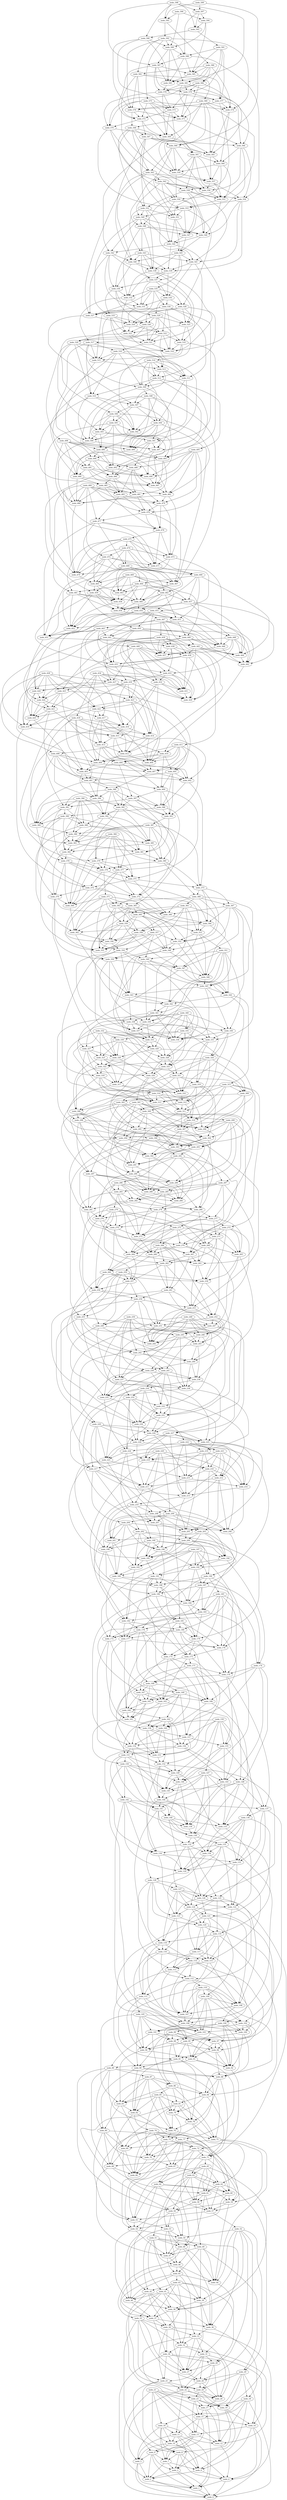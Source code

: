 digraph X {
nodo_1 -> nodo_0;
nodo_2 -> nodo_1;
nodo_2 -> nodo_0;
nodo_3 -> nodo_0;
nodo_3 -> nodo_1;
nodo_3 -> nodo_2;
nodo_4 -> nodo_0;
nodo_4 -> nodo_1;
nodo_5 -> nodo_2;
nodo_5 -> nodo_0;
nodo_5 -> nodo_1;
nodo_6 -> nodo_2;
nodo_6 -> nodo_4;
nodo_7 -> nodo_2;
nodo_7 -> nodo_3;
nodo_7 -> nodo_6;
nodo_8 -> nodo_3;
nodo_8 -> nodo_4;
nodo_8 -> nodo_6;
nodo_8 -> nodo_7;
nodo_9 -> nodo_7;
nodo_9 -> nodo_3;
nodo_9 -> nodo_5;
nodo_9 -> nodo_1;
nodo_9 -> nodo_2;
nodo_10 -> nodo_9;
nodo_10 -> nodo_4;
nodo_10 -> nodo_6;
nodo_10 -> nodo_5;
nodo_11 -> nodo_3;
nodo_11 -> nodo_10;
nodo_11 -> nodo_6;
nodo_11 -> nodo_5;
nodo_11 -> nodo_1;
nodo_12 -> nodo_4;
nodo_13 -> nodo_9;
nodo_13 -> nodo_10;
nodo_13 -> nodo_7;
nodo_13 -> nodo_12;
nodo_14 -> nodo_6;
nodo_14 -> nodo_4;
nodo_14 -> nodo_0;
nodo_14 -> nodo_13;
nodo_15 -> nodo_7;
nodo_15 -> nodo_11;
nodo_15 -> nodo_13;
nodo_15 -> nodo_14;
nodo_16 -> nodo_11;
nodo_16 -> nodo_7;
nodo_16 -> nodo_10;
nodo_16 -> nodo_8;
nodo_16 -> nodo_5;
nodo_16 -> nodo_12;
nodo_17 -> nodo_1;
nodo_17 -> nodo_15;
nodo_17 -> nodo_12;
nodo_18 -> nodo_17;
nodo_18 -> nodo_12;
nodo_18 -> nodo_16;
nodo_18 -> nodo_0;
nodo_18 -> nodo_15;
nodo_18 -> nodo_6;
nodo_19 -> nodo_8;
nodo_19 -> nodo_3;
nodo_19 -> nodo_14;
nodo_20 -> nodo_17;
nodo_21 -> nodo_20;
nodo_21 -> nodo_15;
nodo_21 -> nodo_10;
nodo_21 -> nodo_17;
nodo_21 -> nodo_13;
nodo_21 -> nodo_16;
nodo_21 -> nodo_0;
nodo_21 -> nodo_12;
nodo_22 -> nodo_5;
nodo_22 -> nodo_11;
nodo_22 -> nodo_20;
nodo_22 -> nodo_19;
nodo_23 -> nodo_17;
nodo_23 -> nodo_15;
nodo_23 -> nodo_12;
nodo_23 -> nodo_19;
nodo_23 -> nodo_13;
nodo_24 -> nodo_20;
nodo_24 -> nodo_23;
nodo_24 -> nodo_19;
nodo_25 -> nodo_8;
nodo_25 -> nodo_24;
nodo_25 -> nodo_9;
nodo_25 -> nodo_22;
nodo_26 -> nodo_24;
nodo_26 -> nodo_22;
nodo_26 -> nodo_20;
nodo_27 -> nodo_26;
nodo_28 -> nodo_27;
nodo_28 -> nodo_22;
nodo_28 -> nodo_24;
nodo_28 -> nodo_20;
nodo_29 -> nodo_14;
nodo_29 -> nodo_17;
nodo_29 -> nodo_24;
nodo_29 -> nodo_18;
nodo_29 -> nodo_26;
nodo_29 -> nodo_19;
nodo_30 -> nodo_2;
nodo_30 -> nodo_27;
nodo_30 -> nodo_28;
nodo_30 -> nodo_20;
nodo_30 -> nodo_25;
nodo_31 -> nodo_25;
nodo_31 -> nodo_26;
nodo_31 -> nodo_27;
nodo_31 -> nodo_28;
nodo_31 -> nodo_14;
nodo_32 -> nodo_22;
nodo_32 -> nodo_31;
nodo_32 -> nodo_30;
nodo_32 -> nodo_12;
nodo_33 -> nodo_31;
nodo_33 -> nodo_27;
nodo_33 -> nodo_32;
nodo_33 -> nodo_23;
nodo_33 -> nodo_20;
nodo_34 -> nodo_30;
nodo_34 -> nodo_25;
nodo_34 -> nodo_4;
nodo_34 -> nodo_33;
nodo_35 -> nodo_8;
nodo_35 -> nodo_27;
nodo_35 -> nodo_26;
nodo_35 -> nodo_34;
nodo_35 -> nodo_32;
nodo_35 -> nodo_25;
nodo_36 -> nodo_33;
nodo_36 -> nodo_18;
nodo_37 -> nodo_34;
nodo_37 -> nodo_30;
nodo_37 -> nodo_36;
nodo_38 -> nodo_27;
nodo_38 -> nodo_37;
nodo_39 -> nodo_27;
nodo_39 -> nodo_38;
nodo_39 -> nodo_36;
nodo_40 -> nodo_37;
nodo_40 -> nodo_38;
nodo_41 -> nodo_40;
nodo_41 -> nodo_36;
nodo_41 -> nodo_35;
nodo_41 -> nodo_24;
nodo_41 -> nodo_39;
nodo_41 -> nodo_38;
nodo_42 -> nodo_32;
nodo_42 -> nodo_34;
nodo_42 -> nodo_23;
nodo_42 -> nodo_38;
nodo_42 -> nodo_40;
nodo_43 -> nodo_42;
nodo_43 -> nodo_37;
nodo_43 -> nodo_41;
nodo_43 -> nodo_39;
nodo_43 -> nodo_28;
nodo_43 -> nodo_36;
nodo_43 -> nodo_34;
nodo_44 -> nodo_31;
nodo_45 -> nodo_43;
nodo_45 -> nodo_44;
nodo_45 -> nodo_40;
nodo_45 -> nodo_37;
nodo_45 -> nodo_33;
nodo_46 -> nodo_45;
nodo_46 -> nodo_44;
nodo_46 -> nodo_37;
nodo_46 -> nodo_39;
nodo_47 -> nodo_45;
nodo_47 -> nodo_46;
nodo_48 -> nodo_35;
nodo_48 -> nodo_47;
nodo_48 -> nodo_44;
nodo_48 -> nodo_36;
nodo_49 -> nodo_39;
nodo_49 -> nodo_47;
nodo_49 -> nodo_45;
nodo_49 -> nodo_29;
nodo_49 -> nodo_44;
nodo_50 -> nodo_49;
nodo_50 -> nodo_47;
nodo_50 -> nodo_46;
nodo_51 -> nodo_32;
nodo_51 -> nodo_41;
nodo_51 -> nodo_46;
nodo_51 -> nodo_48;
nodo_51 -> nodo_49;
nodo_51 -> nodo_36;
nodo_51 -> nodo_42;
nodo_52 -> nodo_29;
nodo_52 -> nodo_38;
nodo_52 -> nodo_26;
nodo_52 -> nodo_28;
nodo_52 -> nodo_44;
nodo_52 -> nodo_39;
nodo_52 -> nodo_50;
nodo_53 -> nodo_40;
nodo_53 -> nodo_47;
nodo_53 -> nodo_50;
nodo_53 -> nodo_46;
nodo_53 -> nodo_48;
nodo_54 -> nodo_47;
nodo_54 -> nodo_50;
nodo_54 -> nodo_40;
nodo_55 -> nodo_53;
nodo_55 -> nodo_54;
nodo_56 -> nodo_40;
nodo_56 -> nodo_50;
nodo_56 -> nodo_53;
nodo_57 -> nodo_52;
nodo_57 -> nodo_55;
nodo_58 -> nodo_49;
nodo_58 -> nodo_56;
nodo_58 -> nodo_57;
nodo_59 -> nodo_57;
nodo_59 -> nodo_44;
nodo_59 -> nodo_56;
nodo_60 -> nodo_58;
nodo_60 -> nodo_59;
nodo_60 -> nodo_54;
nodo_61 -> nodo_54;
nodo_61 -> nodo_57;
nodo_61 -> nodo_58;
nodo_61 -> nodo_48;
nodo_62 -> nodo_60;
nodo_62 -> nodo_19;
nodo_62 -> nodo_61;
nodo_62 -> nodo_57;
nodo_63 -> nodo_53;
nodo_63 -> nodo_58;
nodo_63 -> nodo_51;
nodo_63 -> nodo_60;
nodo_63 -> nodo_62;
nodo_63 -> nodo_56;
nodo_64 -> nodo_42;
nodo_64 -> nodo_55;
nodo_64 -> nodo_60;
nodo_64 -> nodo_59;
nodo_64 -> nodo_50;
nodo_65 -> nodo_63;
nodo_65 -> nodo_55;
nodo_65 -> nodo_62;
nodo_65 -> nodo_38;
nodo_65 -> nodo_61;
nodo_65 -> nodo_64;
nodo_65 -> nodo_58;
nodo_67 -> nodo_55;
nodo_67 -> nodo_66;
nodo_67 -> nodo_64;
nodo_67 -> nodo_62;
nodo_68 -> nodo_61;
nodo_68 -> nodo_66;
nodo_68 -> nodo_47;
nodo_69 -> nodo_66;
nodo_69 -> nodo_68;
nodo_69 -> nodo_57;
nodo_70 -> nodo_67;
nodo_70 -> nodo_66;
nodo_71 -> nodo_65;
nodo_71 -> nodo_63;
nodo_71 -> nodo_68;
nodo_71 -> nodo_59;
nodo_72 -> nodo_57;
nodo_72 -> nodo_70;
nodo_72 -> nodo_67;
nodo_72 -> nodo_71;
nodo_72 -> nodo_58;
nodo_73 -> nodo_54;
nodo_73 -> nodo_66;
nodo_73 -> nodo_59;
nodo_73 -> nodo_70;
nodo_73 -> nodo_72;
nodo_74 -> nodo_69;
nodo_74 -> nodo_66;
nodo_74 -> nodo_67;
nodo_74 -> nodo_73;
nodo_74 -> nodo_48;
nodo_74 -> nodo_60;
nodo_74 -> nodo_55;
nodo_75 -> nodo_44;
nodo_75 -> nodo_69;
nodo_75 -> nodo_59;
nodo_76 -> nodo_75;
nodo_76 -> nodo_73;
nodo_76 -> nodo_69;
nodo_77 -> nodo_54;
nodo_77 -> nodo_60;
nodo_77 -> nodo_72;
nodo_77 -> nodo_67;
nodo_77 -> nodo_64;
nodo_77 -> nodo_70;
nodo_78 -> nodo_76;
nodo_78 -> nodo_75;
nodo_78 -> nodo_62;
nodo_79 -> nodo_66;
nodo_79 -> nodo_76;
nodo_79 -> nodo_78;
nodo_80 -> nodo_70;
nodo_80 -> nodo_77;
nodo_80 -> nodo_68;
nodo_80 -> nodo_69;
nodo_80 -> nodo_55;
nodo_81 -> nodo_56;
nodo_81 -> nodo_68;
nodo_81 -> nodo_79;
nodo_81 -> nodo_78;
nodo_81 -> nodo_75;
nodo_82 -> nodo_66;
nodo_82 -> nodo_74;
nodo_82 -> nodo_61;
nodo_83 -> nodo_80;
nodo_83 -> nodo_70;
nodo_83 -> nodo_82;
nodo_84 -> nodo_81;
nodo_84 -> nodo_71;
nodo_84 -> nodo_79;
nodo_85 -> nodo_81;
nodo_85 -> nodo_83;
nodo_85 -> nodo_78;
nodo_85 -> nodo_70;
nodo_85 -> nodo_79;
nodo_85 -> nodo_76;
nodo_85 -> nodo_82;
nodo_86 -> nodo_83;
nodo_86 -> nodo_84;
nodo_86 -> nodo_85;
nodo_86 -> nodo_75;
nodo_86 -> nodo_81;
nodo_87 -> nodo_83;
nodo_87 -> nodo_79;
nodo_87 -> nodo_84;
nodo_87 -> nodo_82;
nodo_87 -> nodo_86;
nodo_87 -> nodo_76;
nodo_87 -> nodo_69;
nodo_88 -> nodo_71;
nodo_88 -> nodo_84;
nodo_88 -> nodo_78;
nodo_89 -> nodo_80;
nodo_89 -> nodo_56;
nodo_89 -> nodo_88;
nodo_89 -> nodo_76;
nodo_89 -> nodo_87;
nodo_89 -> nodo_68;
nodo_90 -> nodo_80;
nodo_90 -> nodo_88;
nodo_90 -> nodo_75;
nodo_90 -> nodo_82;
nodo_91 -> nodo_73;
nodo_91 -> nodo_90;
nodo_91 -> nodo_78;
nodo_91 -> nodo_82;
nodo_92 -> nodo_72;
nodo_93 -> nodo_89;
nodo_93 -> nodo_92;
nodo_93 -> nodo_77;
nodo_94 -> nodo_83;
nodo_94 -> nodo_93;
nodo_95 -> nodo_91;
nodo_95 -> nodo_93;
nodo_95 -> nodo_94;
nodo_95 -> nodo_92;
nodo_96 -> nodo_92;
nodo_96 -> nodo_91;
nodo_96 -> nodo_88;
nodo_97 -> nodo_92;
nodo_97 -> nodo_96;
nodo_97 -> nodo_93;
nodo_98 -> nodo_94;
nodo_98 -> nodo_96;
nodo_98 -> nodo_91;
nodo_98 -> nodo_79;
nodo_99 -> nodo_86;
nodo_99 -> nodo_90;
nodo_99 -> nodo_97;
nodo_99 -> nodo_98;
nodo_99 -> nodo_96;
nodo_99 -> nodo_95;
nodo_99 -> nodo_94;
nodo_100 -> nodo_95;
nodo_100 -> nodo_88;
nodo_100 -> nodo_92;
nodo_101 -> nodo_89;
nodo_101 -> nodo_86;
nodo_101 -> nodo_98;
nodo_101 -> nodo_97;
nodo_102 -> nodo_100;
nodo_102 -> nodo_101;
nodo_102 -> nodo_93;
nodo_102 -> nodo_96;
nodo_103 -> nodo_98;
nodo_103 -> nodo_92;
nodo_104 -> nodo_101;
nodo_104 -> nodo_92;
nodo_104 -> nodo_100;
nodo_104 -> nodo_99;
nodo_104 -> nodo_84;
nodo_104 -> nodo_96;
nodo_105 -> nodo_90;
nodo_105 -> nodo_102;
nodo_105 -> nodo_97;
nodo_105 -> nodo_103;
nodo_105 -> nodo_101;
nodo_105 -> nodo_94;
nodo_105 -> nodo_83;
nodo_106 -> nodo_101;
nodo_106 -> nodo_103;
nodo_106 -> nodo_100;
nodo_107 -> nodo_106;
nodo_108 -> nodo_104;
nodo_108 -> nodo_107;
nodo_109 -> nodo_103;
nodo_109 -> nodo_108;
nodo_109 -> nodo_102;
nodo_109 -> nodo_107;
nodo_109 -> nodo_98;
nodo_109 -> nodo_93;
nodo_110 -> nodo_108;
nodo_110 -> nodo_103;
nodo_110 -> nodo_102;
nodo_110 -> nodo_94;
nodo_110 -> nodo_109;
nodo_110 -> nodo_107;
nodo_110 -> nodo_88;
nodo_111 -> nodo_91;
nodo_111 -> nodo_95;
nodo_111 -> nodo_94;
nodo_111 -> nodo_100;
nodo_112 -> nodo_108;
nodo_112 -> nodo_107;
nodo_112 -> nodo_111;
nodo_112 -> nodo_110;
nodo_113 -> nodo_112;
nodo_113 -> nodo_107;
nodo_113 -> nodo_90;
nodo_114 -> nodo_97;
nodo_114 -> nodo_107;
nodo_114 -> nodo_100;
nodo_114 -> nodo_113;
nodo_114 -> nodo_112;
nodo_115 -> nodo_107;
nodo_115 -> nodo_108;
nodo_115 -> nodo_113;
nodo_116 -> nodo_115;
nodo_116 -> nodo_112;
nodo_116 -> nodo_105;
nodo_116 -> nodo_111;
nodo_116 -> nodo_114;
nodo_117 -> nodo_111;
nodo_117 -> nodo_115;
nodo_117 -> nodo_113;
nodo_117 -> nodo_104;
nodo_118 -> nodo_116;
nodo_118 -> nodo_106;
nodo_118 -> nodo_114;
nodo_118 -> nodo_111;
nodo_119 -> nodo_118;
nodo_119 -> nodo_114;
nodo_119 -> nodo_84;
nodo_119 -> nodo_117;
nodo_119 -> nodo_106;
nodo_120 -> nodo_117;
nodo_120 -> nodo_97;
nodo_120 -> nodo_115;
nodo_120 -> nodo_119;
nodo_121 -> nodo_108;
nodo_121 -> nodo_109;
nodo_121 -> nodo_95;
nodo_121 -> nodo_120;
nodo_121 -> nodo_117;
nodo_122 -> nodo_116;
nodo_122 -> nodo_115;
nodo_122 -> nodo_112;
nodo_123 -> nodo_113;
nodo_123 -> nodo_118;
nodo_123 -> nodo_120;
nodo_124 -> nodo_123;
nodo_124 -> nodo_121;
nodo_124 -> nodo_103;
nodo_124 -> nodo_120;
nodo_125 -> nodo_108;
nodo_125 -> nodo_124;
nodo_125 -> nodo_119;
nodo_125 -> nodo_122;
nodo_125 -> nodo_117;
nodo_126 -> nodo_71;
nodo_126 -> nodo_121;
nodo_126 -> nodo_123;
nodo_127 -> nodo_123;
nodo_127 -> nodo_125;
nodo_127 -> nodo_118;
nodo_127 -> nodo_124;
nodo_127 -> nodo_126;
nodo_127 -> nodo_122;
nodo_128 -> nodo_118;
nodo_128 -> nodo_126;
nodo_128 -> nodo_123;
nodo_128 -> nodo_127;
nodo_128 -> nodo_113;
nodo_128 -> nodo_120;
nodo_129 -> nodo_128;
nodo_130 -> nodo_123;
nodo_130 -> nodo_115;
nodo_130 -> nodo_129;
nodo_131 -> nodo_129;
nodo_131 -> nodo_122;
nodo_131 -> nodo_126;
nodo_132 -> nodo_128;
nodo_132 -> nodo_126;
nodo_132 -> nodo_127;
nodo_132 -> nodo_125;
nodo_132 -> nodo_130;
nodo_133 -> nodo_130;
nodo_133 -> nodo_122;
nodo_134 -> nodo_129;
nodo_134 -> nodo_124;
nodo_134 -> nodo_131;
nodo_135 -> nodo_124;
nodo_135 -> nodo_106;
nodo_135 -> nodo_130;
nodo_135 -> nodo_129;
nodo_135 -> nodo_122;
nodo_135 -> nodo_134;
nodo_136 -> nodo_131;
nodo_136 -> nodo_133;
nodo_136 -> nodo_121;
nodo_136 -> nodo_135;
nodo_136 -> nodo_130;
nodo_136 -> nodo_129;
nodo_137 -> nodo_125;
nodo_137 -> nodo_131;
nodo_137 -> nodo_102;
nodo_137 -> nodo_136;
nodo_138 -> nodo_132;
nodo_138 -> nodo_135;
nodo_138 -> nodo_130;
nodo_139 -> nodo_138;
nodo_140 -> nodo_133;
nodo_140 -> nodo_138;
nodo_140 -> nodo_129;
nodo_140 -> nodo_119;
nodo_140 -> nodo_139;
nodo_141 -> nodo_138;
nodo_141 -> nodo_140;
nodo_141 -> nodo_132;
nodo_141 -> nodo_116;
nodo_142 -> nodo_129;
nodo_142 -> nodo_141;
nodo_142 -> nodo_103;
nodo_142 -> nodo_134;
nodo_142 -> nodo_137;
nodo_142 -> nodo_139;
nodo_143 -> nodo_141;
nodo_143 -> nodo_139;
nodo_143 -> nodo_133;
nodo_144 -> nodo_139;
nodo_144 -> nodo_133;
nodo_144 -> nodo_141;
nodo_144 -> nodo_134;
nodo_145 -> nodo_144;
nodo_146 -> nodo_139;
nodo_146 -> nodo_145;
nodo_146 -> nodo_140;
nodo_147 -> nodo_144;
nodo_147 -> nodo_138;
nodo_147 -> nodo_146;
nodo_147 -> nodo_143;
nodo_147 -> nodo_145;
nodo_147 -> nodo_132;
nodo_147 -> nodo_131;
nodo_148 -> nodo_145;
nodo_148 -> nodo_137;
nodo_148 -> nodo_133;
nodo_148 -> nodo_139;
nodo_148 -> nodo_138;
nodo_149 -> nodo_145;
nodo_149 -> nodo_131;
nodo_149 -> nodo_146;
nodo_150 -> nodo_149;
nodo_150 -> nodo_140;
nodo_150 -> nodo_142;
nodo_150 -> nodo_106;
nodo_150 -> nodo_146;
nodo_150 -> nodo_145;
nodo_151 -> nodo_142;
nodo_151 -> nodo_141;
nodo_151 -> nodo_150;
nodo_151 -> nodo_145;
nodo_151 -> nodo_149;
nodo_152 -> nodo_134;
nodo_152 -> nodo_126;
nodo_152 -> nodo_149;
nodo_152 -> nodo_144;
nodo_153 -> nodo_152;
nodo_154 -> nodo_139;
nodo_154 -> nodo_153;
nodo_154 -> nodo_151;
nodo_155 -> nodo_145;
nodo_155 -> nodo_137;
nodo_155 -> nodo_143;
nodo_155 -> nodo_146;
nodo_156 -> nodo_148;
nodo_156 -> nodo_143;
nodo_156 -> nodo_151;
nodo_156 -> nodo_134;
nodo_157 -> nodo_153;
nodo_157 -> nodo_154;
nodo_157 -> nodo_155;
nodo_157 -> nodo_156;
nodo_158 -> nodo_153;
nodo_158 -> nodo_144;
nodo_158 -> nodo_157;
nodo_158 -> nodo_156;
nodo_159 -> nodo_136;
nodo_159 -> nodo_147;
nodo_159 -> nodo_157;
nodo_159 -> nodo_155;
nodo_159 -> nodo_143;
nodo_159 -> nodo_158;
nodo_159 -> nodo_149;
nodo_159 -> nodo_152;
nodo_160 -> nodo_153;
nodo_160 -> nodo_154;
nodo_160 -> nodo_152;
nodo_161 -> nodo_160;
nodo_161 -> nodo_150;
nodo_162 -> nodo_153;
nodo_162 -> nodo_156;
nodo_162 -> nodo_160;
nodo_162 -> nodo_151;
nodo_162 -> nodo_158;
nodo_162 -> nodo_149;
nodo_163 -> nodo_158;
nodo_163 -> nodo_161;
nodo_163 -> nodo_155;
nodo_164 -> nodo_152;
nodo_164 -> nodo_161;
nodo_164 -> nodo_162;
nodo_165 -> nodo_164;
nodo_165 -> nodo_154;
nodo_165 -> nodo_161;
nodo_166 -> nodo_160;
nodo_166 -> nodo_133;
nodo_167 -> nodo_164;
nodo_167 -> nodo_163;
nodo_167 -> nodo_166;
nodo_167 -> nodo_165;
nodo_167 -> nodo_161;
nodo_168 -> nodo_163;
nodo_168 -> nodo_154;
nodo_168 -> nodo_165;
nodo_168 -> nodo_166;
nodo_168 -> nodo_167;
nodo_169 -> nodo_165;
nodo_169 -> nodo_163;
nodo_169 -> nodo_166;
nodo_169 -> nodo_162;
nodo_169 -> nodo_164;
nodo_169 -> nodo_157;
nodo_170 -> nodo_168;
nodo_170 -> nodo_137;
nodo_170 -> nodo_155;
nodo_171 -> nodo_166;
nodo_171 -> nodo_168;
nodo_171 -> nodo_170;
nodo_171 -> nodo_157;
nodo_171 -> nodo_148;
nodo_171 -> nodo_161;
nodo_172 -> nodo_153;
nodo_172 -> nodo_161;
nodo_172 -> nodo_169;
nodo_173 -> nodo_171;
nodo_173 -> nodo_163;
nodo_173 -> nodo_156;
nodo_173 -> nodo_164;
nodo_174 -> nodo_160;
nodo_174 -> nodo_170;
nodo_174 -> nodo_143;
nodo_174 -> nodo_165;
nodo_174 -> nodo_148;
nodo_175 -> nodo_163;
nodo_175 -> nodo_171;
nodo_175 -> nodo_167;
nodo_175 -> nodo_153;
nodo_176 -> nodo_173;
nodo_176 -> nodo_170;
nodo_177 -> nodo_158;
nodo_177 -> nodo_164;
nodo_177 -> nodo_176;
nodo_178 -> nodo_169;
nodo_178 -> nodo_175;
nodo_178 -> nodo_168;
nodo_178 -> nodo_177;
nodo_178 -> nodo_172;
nodo_179 -> nodo_175;
nodo_179 -> nodo_173;
nodo_179 -> nodo_170;
nodo_180 -> nodo_179;
nodo_180 -> nodo_177;
nodo_180 -> nodo_166;
nodo_180 -> nodo_172;
nodo_180 -> nodo_176;
nodo_181 -> nodo_179;
nodo_181 -> nodo_180;
nodo_181 -> nodo_176;
nodo_181 -> nodo_175;
nodo_181 -> nodo_178;
nodo_182 -> nodo_177;
nodo_182 -> nodo_178;
nodo_182 -> nodo_180;
nodo_183 -> nodo_179;
nodo_183 -> nodo_172;
nodo_183 -> nodo_182;
nodo_183 -> nodo_146;
nodo_184 -> nodo_166;
nodo_184 -> nodo_183;
nodo_184 -> nodo_172;
nodo_185 -> nodo_175;
nodo_185 -> nodo_170;
nodo_185 -> nodo_174;
nodo_185 -> nodo_176;
nodo_185 -> nodo_183;
nodo_185 -> nodo_167;
nodo_185 -> nodo_184;
nodo_186 -> nodo_184;
nodo_186 -> nodo_154;
nodo_186 -> nodo_181;
nodo_186 -> nodo_177;
nodo_187 -> nodo_183;
nodo_187 -> nodo_165;
nodo_187 -> nodo_184;
nodo_187 -> nodo_176;
nodo_187 -> nodo_186;
nodo_188 -> nodo_186;
nodo_188 -> nodo_181;
nodo_188 -> nodo_179;
nodo_189 -> nodo_188;
nodo_189 -> nodo_174;
nodo_189 -> nodo_177;
nodo_190 -> nodo_185;
nodo_190 -> nodo_187;
nodo_190 -> nodo_178;
nodo_190 -> nodo_180;
nodo_190 -> nodo_188;
nodo_191 -> nodo_182;
nodo_191 -> nodo_173;
nodo_191 -> nodo_184;
nodo_191 -> nodo_160;
nodo_191 -> nodo_188;
nodo_192 -> nodo_191;
nodo_192 -> nodo_187;
nodo_192 -> nodo_184;
nodo_193 -> nodo_182;
nodo_193 -> nodo_189;
nodo_194 -> nodo_174;
nodo_194 -> nodo_191;
nodo_194 -> nodo_192;
nodo_195 -> nodo_191;
nodo_195 -> nodo_193;
nodo_196 -> nodo_188;
nodo_196 -> nodo_195;
nodo_196 -> nodo_192;
nodo_197 -> nodo_176;
nodo_197 -> nodo_193;
nodo_197 -> nodo_195;
nodo_197 -> nodo_192;
nodo_197 -> nodo_190;
nodo_197 -> nodo_186;
nodo_197 -> nodo_194;
nodo_197 -> nodo_172;
nodo_198 -> nodo_182;
nodo_198 -> nodo_189;
nodo_198 -> nodo_173;
nodo_199 -> nodo_194;
nodo_199 -> nodo_193;
nodo_199 -> nodo_190;
nodo_199 -> nodo_196;
nodo_199 -> nodo_195;
nodo_199 -> nodo_198;
nodo_200 -> nodo_194;
nodo_200 -> nodo_193;
nodo_200 -> nodo_183;
nodo_200 -> nodo_196;
nodo_200 -> nodo_192;
nodo_201 -> nodo_193;
nodo_201 -> nodo_198;
nodo_201 -> nodo_189;
nodo_202 -> nodo_196;
nodo_202 -> nodo_199;
nodo_202 -> nodo_193;
nodo_202 -> nodo_200;
nodo_202 -> nodo_198;
nodo_202 -> nodo_179;
nodo_203 -> nodo_201;
nodo_203 -> nodo_189;
nodo_203 -> nodo_190;
nodo_203 -> nodo_200;
nodo_203 -> nodo_194;
nodo_204 -> nodo_203;
nodo_204 -> nodo_196;
nodo_204 -> nodo_202;
nodo_204 -> nodo_201;
nodo_204 -> nodo_182;
nodo_204 -> nodo_189;
nodo_205 -> nodo_195;
nodo_205 -> nodo_200;
nodo_206 -> nodo_192;
nodo_207 -> nodo_195;
nodo_207 -> nodo_205;
nodo_207 -> nodo_206;
nodo_208 -> nodo_205;
nodo_208 -> nodo_201;
nodo_208 -> nodo_207;
nodo_208 -> nodo_206;
nodo_208 -> nodo_196;
nodo_209 -> nodo_204;
nodo_209 -> nodo_203;
nodo_209 -> nodo_206;
nodo_209 -> nodo_207;
nodo_209 -> nodo_194;
nodo_209 -> nodo_201;
nodo_210 -> nodo_198;
nodo_210 -> nodo_199;
nodo_210 -> nodo_208;
nodo_210 -> nodo_201;
nodo_210 -> nodo_206;
nodo_211 -> nodo_205;
nodo_211 -> nodo_210;
nodo_212 -> nodo_205;
nodo_212 -> nodo_206;
nodo_212 -> nodo_211;
nodo_212 -> nodo_208;
nodo_213 -> nodo_210;
nodo_213 -> nodo_181;
nodo_214 -> nodo_206;
nodo_214 -> nodo_213;
nodo_215 -> nodo_214;
nodo_215 -> nodo_213;
nodo_215 -> nodo_188;
nodo_216 -> nodo_205;
nodo_216 -> nodo_206;
nodo_216 -> nodo_215;
nodo_216 -> nodo_212;
nodo_217 -> nodo_213;
nodo_217 -> nodo_202;
nodo_217 -> nodo_211;
nodo_217 -> nodo_204;
nodo_218 -> nodo_186;
nodo_218 -> nodo_216;
nodo_219 -> nodo_216;
nodo_219 -> nodo_205;
nodo_219 -> nodo_211;
nodo_219 -> nodo_214;
nodo_219 -> nodo_218;
nodo_220 -> nodo_214;
nodo_220 -> nodo_211;
nodo_220 -> nodo_207;
nodo_220 -> nodo_218;
nodo_220 -> nodo_216;
nodo_220 -> nodo_195;
nodo_220 -> nodo_209;
nodo_220 -> nodo_217;
nodo_221 -> nodo_216;
nodo_221 -> nodo_213;
nodo_221 -> nodo_212;
nodo_221 -> nodo_214;
nodo_221 -> nodo_218;
nodo_221 -> nodo_215;
nodo_222 -> nodo_221;
nodo_222 -> nodo_214;
nodo_222 -> nodo_219;
nodo_222 -> nodo_212;
nodo_222 -> nodo_215;
nodo_222 -> nodo_218;
nodo_222 -> nodo_213;
nodo_223 -> nodo_210;
nodo_223 -> nodo_198;
nodo_223 -> nodo_215;
nodo_224 -> nodo_209;
nodo_224 -> nodo_223;
nodo_224 -> nodo_207;
nodo_224 -> nodo_218;
nodo_225 -> nodo_203;
nodo_225 -> nodo_224;
nodo_225 -> nodo_214;
nodo_226 -> nodo_223;
nodo_226 -> nodo_211;
nodo_226 -> nodo_187;
nodo_227 -> nodo_213;
nodo_227 -> nodo_223;
nodo_227 -> nodo_218;
nodo_227 -> nodo_221;
nodo_227 -> nodo_226;
nodo_227 -> nodo_225;
nodo_228 -> nodo_226;
nodo_228 -> nodo_225;
nodo_228 -> nodo_215;
nodo_229 -> nodo_208;
nodo_229 -> nodo_217;
nodo_229 -> nodo_226;
nodo_229 -> nodo_223;
nodo_229 -> nodo_228;
nodo_229 -> nodo_225;
nodo_230 -> nodo_226;
nodo_230 -> nodo_228;
nodo_231 -> nodo_230;
nodo_231 -> nodo_228;
nodo_232 -> nodo_231;
nodo_232 -> nodo_230;
nodo_232 -> nodo_224;
nodo_232 -> nodo_219;
nodo_233 -> nodo_207;
nodo_233 -> nodo_231;
nodo_233 -> nodo_232;
nodo_233 -> nodo_222;
nodo_233 -> nodo_224;
nodo_233 -> nodo_226;
nodo_234 -> nodo_217;
nodo_234 -> nodo_230;
nodo_234 -> nodo_212;
nodo_234 -> nodo_233;
nodo_234 -> nodo_231;
nodo_234 -> nodo_223;
nodo_235 -> nodo_230;
nodo_235 -> nodo_224;
nodo_236 -> nodo_219;
nodo_236 -> nodo_235;
nodo_237 -> nodo_235;
nodo_237 -> nodo_225;
nodo_237 -> nodo_236;
nodo_237 -> nodo_233;
nodo_238 -> nodo_227;
nodo_238 -> nodo_234;
nodo_238 -> nodo_236;
nodo_239 -> nodo_235;
nodo_239 -> nodo_228;
nodo_239 -> nodo_238;
nodo_239 -> nodo_217;
nodo_240 -> nodo_239;
nodo_240 -> nodo_236;
nodo_240 -> nodo_238;
nodo_241 -> nodo_235;
nodo_241 -> nodo_231;
nodo_241 -> nodo_232;
nodo_241 -> nodo_234;
nodo_241 -> nodo_238;
nodo_242 -> nodo_236;
nodo_242 -> nodo_237;
nodo_242 -> nodo_240;
nodo_243 -> nodo_240;
nodo_243 -> nodo_242;
nodo_243 -> nodo_238;
nodo_245 -> nodo_243;
nodo_245 -> nodo_244;
nodo_245 -> nodo_239;
nodo_245 -> nodo_237;
nodo_245 -> nodo_236;
nodo_246 -> nodo_232;
nodo_246 -> nodo_241;
nodo_246 -> nodo_243;
nodo_246 -> nodo_244;
nodo_247 -> nodo_245;
nodo_247 -> nodo_229;
nodo_247 -> nodo_240;
nodo_247 -> nodo_225;
nodo_248 -> nodo_240;
nodo_248 -> nodo_243;
nodo_248 -> nodo_247;
nodo_248 -> nodo_244;
nodo_248 -> nodo_242;
nodo_248 -> nodo_235;
nodo_248 -> nodo_211;
nodo_248 -> nodo_246;
nodo_249 -> nodo_235;
nodo_249 -> nodo_237;
nodo_249 -> nodo_246;
nodo_249 -> nodo_240;
nodo_250 -> nodo_239;
nodo_250 -> nodo_244;
nodo_250 -> nodo_247;
nodo_250 -> nodo_232;
nodo_250 -> nodo_242;
nodo_250 -> nodo_249;
nodo_250 -> nodo_231;
nodo_250 -> nodo_245;
nodo_250 -> nodo_237;
nodo_251 -> nodo_244;
nodo_251 -> nodo_241;
nodo_251 -> nodo_227;
nodo_252 -> nodo_246;
nodo_252 -> nodo_228;
nodo_252 -> nodo_247;
nodo_252 -> nodo_251;
nodo_253 -> nodo_252;
nodo_253 -> nodo_251;
nodo_253 -> nodo_244;
nodo_254 -> nodo_244;
nodo_254 -> nodo_249;
nodo_254 -> nodo_251;
nodo_254 -> nodo_230;
nodo_254 -> nodo_253;
nodo_255 -> nodo_236;
nodo_255 -> nodo_251;
nodo_255 -> nodo_242;
nodo_255 -> nodo_243;
nodo_255 -> nodo_229;
nodo_256 -> nodo_243;
nodo_256 -> nodo_254;
nodo_256 -> nodo_239;
nodo_257 -> nodo_255;
nodo_257 -> nodo_254;
nodo_257 -> nodo_256;
nodo_258 -> nodo_253;
nodo_258 -> nodo_238;
nodo_259 -> nodo_255;
nodo_259 -> nodo_249;
nodo_259 -> nodo_257;
nodo_259 -> nodo_258;
nodo_259 -> nodo_251;
nodo_259 -> nodo_242;
nodo_259 -> nodo_256;
nodo_260 -> nodo_257;
nodo_260 -> nodo_256;
nodo_260 -> nodo_258;
nodo_260 -> nodo_241;
nodo_261 -> nodo_246;
nodo_261 -> nodo_230;
nodo_261 -> nodo_253;
nodo_261 -> nodo_254;
nodo_262 -> nodo_252;
nodo_262 -> nodo_257;
nodo_262 -> nodo_260;
nodo_262 -> nodo_261;
nodo_263 -> nodo_258;
nodo_263 -> nodo_253;
nodo_264 -> nodo_260;
nodo_264 -> nodo_257;
nodo_264 -> nodo_263;
nodo_265 -> nodo_247;
nodo_265 -> nodo_258;
nodo_265 -> nodo_231;
nodo_266 -> nodo_263;
nodo_266 -> nodo_261;
nodo_266 -> nodo_259;
nodo_267 -> nodo_263;
nodo_267 -> nodo_261;
nodo_267 -> nodo_262;
nodo_268 -> nodo_262;
nodo_268 -> nodo_266;
nodo_268 -> nodo_252;
nodo_268 -> nodo_267;
nodo_268 -> nodo_260;
nodo_268 -> nodo_261;
nodo_269 -> nodo_263;
nodo_269 -> nodo_245;
nodo_269 -> nodo_265;
nodo_269 -> nodo_267;
nodo_270 -> nodo_264;
nodo_270 -> nodo_252;
nodo_270 -> nodo_266;
nodo_270 -> nodo_263;
nodo_271 -> nodo_262;
nodo_271 -> nodo_270;
nodo_271 -> nodo_258;
nodo_271 -> nodo_269;
nodo_271 -> nodo_265;
nodo_272 -> nodo_264;
nodo_272 -> nodo_265;
nodo_272 -> nodo_271;
nodo_272 -> nodo_267;
nodo_272 -> nodo_258;
nodo_272 -> nodo_244;
nodo_273 -> nodo_266;
nodo_274 -> nodo_260;
nodo_274 -> nodo_264;
nodo_274 -> nodo_273;
nodo_275 -> nodo_264;
nodo_275 -> nodo_273;
nodo_275 -> nodo_269;
nodo_275 -> nodo_265;
nodo_275 -> nodo_266;
nodo_275 -> nodo_270;
nodo_276 -> nodo_267;
nodo_276 -> nodo_256;
nodo_276 -> nodo_274;
nodo_277 -> nodo_264;
nodo_277 -> nodo_272;
nodo_277 -> nodo_274;
nodo_277 -> nodo_265;
nodo_277 -> nodo_271;
nodo_278 -> nodo_276;
nodo_278 -> nodo_277;
nodo_278 -> nodo_274;
nodo_278 -> nodo_273;
nodo_278 -> nodo_269;
nodo_279 -> nodo_275;
nodo_279 -> nodo_276;
nodo_279 -> nodo_274;
nodo_279 -> nodo_271;
nodo_279 -> nodo_249;
nodo_279 -> nodo_262;
nodo_279 -> nodo_256;
nodo_280 -> nodo_277;
nodo_280 -> nodo_269;
nodo_280 -> nodo_273;
nodo_281 -> nodo_274;
nodo_281 -> nodo_270;
nodo_281 -> nodo_276;
nodo_282 -> nodo_281;
nodo_282 -> nodo_280;
nodo_282 -> nodo_276;
nodo_283 -> nodo_278;
nodo_283 -> nodo_273;
nodo_283 -> nodo_257;
nodo_283 -> nodo_279;
nodo_283 -> nodo_282;
nodo_284 -> nodo_278;
nodo_285 -> nodo_273;
nodo_285 -> nodo_282;
nodo_285 -> nodo_268;
nodo_285 -> nodo_284;
nodo_286 -> nodo_280;
nodo_286 -> nodo_283;
nodo_286 -> nodo_282;
nodo_286 -> nodo_281;
nodo_286 -> nodo_266;
nodo_286 -> nodo_284;
nodo_286 -> nodo_285;
nodo_287 -> nodo_268;
nodo_287 -> nodo_285;
nodo_287 -> nodo_275;
nodo_287 -> nodo_263;
nodo_287 -> nodo_283;
nodo_287 -> nodo_282;
nodo_288 -> nodo_282;
nodo_288 -> nodo_284;
nodo_289 -> nodo_288;
nodo_289 -> nodo_280;
nodo_290 -> nodo_288;
nodo_290 -> nodo_284;
nodo_290 -> nodo_289;
nodo_290 -> nodo_276;
nodo_291 -> nodo_289;
nodo_291 -> nodo_290;
nodo_292 -> nodo_291;
nodo_292 -> nodo_284;
nodo_292 -> nodo_267;
nodo_292 -> nodo_288;
nodo_292 -> nodo_280;
nodo_292 -> nodo_290;
nodo_293 -> nodo_291;
nodo_293 -> nodo_286;
nodo_293 -> nodo_292;
nodo_294 -> nodo_293;
nodo_294 -> nodo_281;
nodo_294 -> nodo_288;
nodo_294 -> nodo_280;
nodo_295 -> nodo_291;
nodo_295 -> nodo_294;
nodo_295 -> nodo_253;
nodo_295 -> nodo_283;
nodo_296 -> nodo_293;
nodo_297 -> nodo_273;
nodo_297 -> nodo_284;
nodo_297 -> nodo_288;
nodo_297 -> nodo_281;
nodo_297 -> nodo_289;
nodo_298 -> nodo_297;
nodo_298 -> nodo_296;
nodo_298 -> nodo_291;
nodo_298 -> nodo_290;
nodo_298 -> nodo_289;
nodo_299 -> nodo_293;
nodo_299 -> nodo_294;
nodo_299 -> nodo_289;
nodo_299 -> nodo_295;
nodo_299 -> nodo_285;
nodo_299 -> nodo_270;
nodo_299 -> nodo_296;
nodo_300 -> nodo_296;
nodo_300 -> nodo_291;
nodo_300 -> nodo_299;
nodo_300 -> nodo_295;
nodo_300 -> nodo_297;
nodo_301 -> nodo_287;
nodo_301 -> nodo_277;
nodo_301 -> nodo_294;
nodo_301 -> nodo_291;
nodo_301 -> nodo_300;
nodo_301 -> nodo_296;
nodo_301 -> nodo_298;
nodo_302 -> nodo_284;
nodo_302 -> nodo_288;
nodo_303 -> nodo_302;
nodo_303 -> nodo_287;
nodo_304 -> nodo_278;
nodo_304 -> nodo_302;
nodo_304 -> nodo_303;
nodo_305 -> nodo_303;
nodo_305 -> nodo_297;
nodo_305 -> nodo_304;
nodo_305 -> nodo_285;
nodo_305 -> nodo_300;
nodo_305 -> nodo_302;
nodo_306 -> nodo_303;
nodo_306 -> nodo_255;
nodo_306 -> nodo_292;
nodo_306 -> nodo_281;
nodo_306 -> nodo_293;
nodo_307 -> nodo_302;
nodo_307 -> nodo_289;
nodo_307 -> nodo_304;
nodo_307 -> nodo_303;
nodo_308 -> nodo_293;
nodo_308 -> nodo_302;
nodo_308 -> nodo_298;
nodo_308 -> nodo_303;
nodo_309 -> nodo_305;
nodo_309 -> nodo_304;
nodo_309 -> nodo_307;
nodo_309 -> nodo_296;
nodo_310 -> nodo_307;
nodo_310 -> nodo_306;
nodo_310 -> nodo_304;
nodo_311 -> nodo_290;
nodo_311 -> nodo_307;
nodo_311 -> nodo_310;
nodo_312 -> nodo_300;
nodo_312 -> nodo_302;
nodo_312 -> nodo_311;
nodo_312 -> nodo_310;
nodo_314 -> nodo_296;
nodo_314 -> nodo_313;
nodo_314 -> nodo_311;
nodo_314 -> nodo_312;
nodo_314 -> nodo_308;
nodo_315 -> nodo_309;
nodo_315 -> nodo_311;
nodo_315 -> nodo_308;
nodo_315 -> nodo_310;
nodo_315 -> nodo_313;
nodo_315 -> nodo_303;
nodo_315 -> nodo_272;
nodo_316 -> nodo_312;
nodo_317 -> nodo_316;
nodo_317 -> nodo_294;
nodo_317 -> nodo_314;
nodo_318 -> nodo_307;
nodo_318 -> nodo_316;
nodo_318 -> nodo_313;
nodo_318 -> nodo_317;
nodo_318 -> nodo_298;
nodo_319 -> nodo_306;
nodo_319 -> nodo_310;
nodo_319 -> nodo_313;
nodo_319 -> nodo_314;
nodo_319 -> nodo_304;
nodo_320 -> nodo_316;
nodo_320 -> nodo_301;
nodo_320 -> nodo_310;
nodo_320 -> nodo_313;
nodo_321 -> nodo_316;
nodo_321 -> nodo_319;
nodo_321 -> nodo_295;
nodo_321 -> nodo_309;
nodo_321 -> nodo_313;
nodo_322 -> nodo_317;
nodo_322 -> nodo_318;
nodo_322 -> nodo_308;
nodo_323 -> nodo_317;
nodo_323 -> nodo_322;
nodo_323 -> nodo_311;
nodo_323 -> nodo_308;
nodo_323 -> nodo_309;
nodo_324 -> nodo_321;
nodo_324 -> nodo_319;
nodo_324 -> nodo_309;
nodo_324 -> nodo_305;
nodo_324 -> nodo_322;
nodo_324 -> nodo_312;
nodo_325 -> nodo_320;
nodo_325 -> nodo_317;
nodo_325 -> nodo_321;
nodo_326 -> nodo_322;
nodo_326 -> nodo_320;
nodo_327 -> nodo_326;
nodo_327 -> nodo_323;
nodo_327 -> nodo_313;
nodo_327 -> nodo_318;
nodo_327 -> nodo_322;
nodo_328 -> nodo_325;
nodo_328 -> nodo_320;
nodo_328 -> nodo_321;
nodo_329 -> nodo_328;
nodo_329 -> nodo_295;
nodo_329 -> nodo_296;
nodo_329 -> nodo_326;
nodo_330 -> nodo_326;
nodo_330 -> nodo_327;
nodo_330 -> nodo_329;
nodo_330 -> nodo_316;
nodo_330 -> nodo_323;
nodo_330 -> nodo_317;
nodo_331 -> nodo_325;
nodo_331 -> nodo_319;
nodo_331 -> nodo_316;
nodo_332 -> nodo_330;
nodo_332 -> nodo_323;
nodo_332 -> nodo_326;
nodo_332 -> nodo_328;
nodo_332 -> nodo_314;
nodo_332 -> nodo_325;
nodo_332 -> nodo_313;
nodo_332 -> nodo_331;
nodo_333 -> nodo_329;
nodo_333 -> nodo_322;
nodo_333 -> nodo_328;
nodo_335 -> nodo_312;
nodo_335 -> nodo_330;
nodo_335 -> nodo_326;
nodo_335 -> nodo_328;
nodo_335 -> nodo_325;
nodo_335 -> nodo_334;
nodo_336 -> nodo_316;
nodo_336 -> nodo_324;
nodo_336 -> nodo_334;
nodo_336 -> nodo_331;
nodo_337 -> nodo_334;
nodo_337 -> nodo_333;
nodo_338 -> nodo_337;
nodo_338 -> nodo_320;
nodo_338 -> nodo_333;
nodo_338 -> nodo_331;
nodo_338 -> nodo_334;
nodo_339 -> nodo_337;
nodo_339 -> nodo_333;
nodo_339 -> nodo_336;
nodo_340 -> nodo_335;
nodo_340 -> nodo_325;
nodo_340 -> nodo_334;
nodo_340 -> nodo_336;
nodo_340 -> nodo_339;
nodo_340 -> nodo_327;
nodo_340 -> nodo_333;
nodo_340 -> nodo_328;
nodo_340 -> nodo_306;
nodo_341 -> nodo_324;
nodo_341 -> nodo_339;
nodo_341 -> nodo_329;
nodo_341 -> nodo_334;
nodo_341 -> nodo_338;
nodo_342 -> nodo_341;
nodo_342 -> nodo_335;
nodo_342 -> nodo_339;
nodo_343 -> nodo_342;
nodo_343 -> nodo_334;
nodo_343 -> nodo_338;
nodo_344 -> nodo_311;
nodo_344 -> nodo_315;
nodo_344 -> nodo_342;
nodo_345 -> nodo_344;
nodo_345 -> nodo_336;
nodo_345 -> nodo_343;
nodo_345 -> nodo_334;
nodo_346 -> nodo_342;
nodo_346 -> nodo_345;
nodo_347 -> nodo_346;
nodo_347 -> nodo_327;
nodo_347 -> nodo_344;
nodo_348 -> nodo_343;
nodo_348 -> nodo_337;
nodo_348 -> nodo_344;
nodo_349 -> nodo_339;
nodo_349 -> nodo_347;
nodo_349 -> nodo_337;
nodo_349 -> nodo_331;
nodo_349 -> nodo_344;
nodo_350 -> nodo_343;
nodo_350 -> nodo_347;
nodo_350 -> nodo_339;
nodo_350 -> nodo_338;
nodo_351 -> nodo_329;
nodo_351 -> nodo_347;
nodo_351 -> nodo_341;
nodo_351 -> nodo_336;
nodo_351 -> nodo_344;
nodo_351 -> nodo_346;
nodo_351 -> nodo_349;
nodo_352 -> nodo_350;
nodo_352 -> nodo_348;
nodo_352 -> nodo_346;
nodo_353 -> nodo_351;
nodo_353 -> nodo_342;
nodo_353 -> nodo_346;
nodo_353 -> nodo_352;
nodo_354 -> nodo_318;
nodo_354 -> nodo_349;
nodo_354 -> nodo_343;
nodo_354 -> nodo_333;
nodo_354 -> nodo_345;
nodo_356 -> nodo_354;
nodo_356 -> nodo_355;
nodo_357 -> nodo_356;
nodo_357 -> nodo_349;
nodo_357 -> nodo_355;
nodo_357 -> nodo_350;
nodo_357 -> nodo_352;
nodo_357 -> nodo_348;
nodo_358 -> nodo_337;
nodo_358 -> nodo_356;
nodo_358 -> nodo_355;
nodo_358 -> nodo_348;
nodo_359 -> nodo_347;
nodo_359 -> nodo_355;
nodo_359 -> nodo_342;
nodo_359 -> nodo_358;
nodo_359 -> nodo_356;
nodo_360 -> nodo_348;
nodo_360 -> nodo_355;
nodo_360 -> nodo_359;
nodo_360 -> nodo_352;
nodo_360 -> nodo_357;
nodo_361 -> nodo_360;
nodo_361 -> nodo_341;
nodo_361 -> nodo_358;
nodo_361 -> nodo_354;
nodo_361 -> nodo_350;
nodo_361 -> nodo_353;
nodo_361 -> nodo_346;
nodo_362 -> nodo_343;
nodo_362 -> nodo_356;
nodo_363 -> nodo_355;
nodo_363 -> nodo_356;
nodo_363 -> nodo_358;
nodo_363 -> nodo_360;
nodo_363 -> nodo_353;
nodo_364 -> nodo_345;
nodo_364 -> nodo_362;
nodo_364 -> nodo_353;
nodo_365 -> nodo_359;
nodo_365 -> nodo_346;
nodo_365 -> nodo_364;
nodo_365 -> nodo_357;
nodo_365 -> nodo_360;
nodo_365 -> nodo_362;
nodo_366 -> nodo_358;
nodo_366 -> nodo_364;
nodo_367 -> nodo_364;
nodo_367 -> nodo_337;
nodo_367 -> nodo_348;
nodo_367 -> nodo_331;
nodo_367 -> nodo_347;
nodo_367 -> nodo_366;
nodo_368 -> nodo_345;
nodo_368 -> nodo_361;
nodo_368 -> nodo_362;
nodo_368 -> nodo_352;
nodo_368 -> nodo_367;
nodo_368 -> nodo_366;
nodo_369 -> nodo_362;
nodo_370 -> nodo_326;
nodo_370 -> nodo_366;
nodo_370 -> nodo_369;
nodo_370 -> nodo_350;
nodo_371 -> nodo_366;
nodo_371 -> nodo_365;
nodo_371 -> nodo_362;
nodo_371 -> nodo_363;
nodo_371 -> nodo_369;
nodo_371 -> nodo_354;
nodo_371 -> nodo_359;
nodo_372 -> nodo_363;
nodo_372 -> nodo_353;
nodo_372 -> nodo_366;
nodo_373 -> nodo_352;
nodo_373 -> nodo_368;
nodo_373 -> nodo_364;
nodo_373 -> nodo_367;
nodo_374 -> nodo_363;
nodo_374 -> nodo_369;
nodo_374 -> nodo_372;
nodo_374 -> nodo_370;
nodo_375 -> nodo_373;
nodo_375 -> nodo_366;
nodo_375 -> nodo_374;
nodo_376 -> nodo_375;
nodo_376 -> nodo_371;
nodo_376 -> nodo_374;
nodo_377 -> nodo_375;
nodo_377 -> nodo_356;
nodo_377 -> nodo_355;
nodo_377 -> nodo_372;
nodo_378 -> nodo_372;
nodo_378 -> nodo_369;
nodo_378 -> nodo_364;
nodo_378 -> nodo_370;
nodo_378 -> nodo_376;
nodo_379 -> nodo_377;
nodo_379 -> nodo_369;
nodo_379 -> nodo_375;
nodo_379 -> nodo_376;
nodo_380 -> nodo_376;
nodo_380 -> nodo_368;
nodo_380 -> nodo_373;
nodo_381 -> nodo_380;
nodo_381 -> nodo_379;
nodo_382 -> nodo_376;
nodo_382 -> nodo_370;
nodo_382 -> nodo_378;
nodo_383 -> nodo_381;
nodo_383 -> nodo_382;
nodo_384 -> nodo_381;
nodo_384 -> nodo_382;
nodo_384 -> nodo_377;
nodo_384 -> nodo_369;
nodo_384 -> nodo_383;
nodo_384 -> nodo_375;
nodo_384 -> nodo_380;
nodo_384 -> nodo_376;
nodo_385 -> nodo_382;
nodo_385 -> nodo_380;
nodo_385 -> nodo_372;
nodo_386 -> nodo_355;
nodo_386 -> nodo_385;
nodo_386 -> nodo_382;
nodo_386 -> nodo_383;
nodo_387 -> nodo_379;
nodo_387 -> nodo_386;
nodo_387 -> nodo_373;
nodo_387 -> nodo_385;
nodo_387 -> nodo_380;
nodo_387 -> nodo_369;
nodo_387 -> nodo_372;
nodo_388 -> nodo_386;
nodo_388 -> nodo_362;
nodo_388 -> nodo_381;
nodo_388 -> nodo_377;
nodo_389 -> nodo_386;
nodo_389 -> nodo_378;
nodo_390 -> nodo_374;
nodo_390 -> nodo_388;
nodo_390 -> nodo_385;
nodo_390 -> nodo_383;
nodo_390 -> nodo_389;
nodo_390 -> nodo_370;
nodo_391 -> nodo_390;
nodo_391 -> nodo_388;
nodo_391 -> nodo_389;
nodo_391 -> nodo_378;
nodo_392 -> nodo_388;
nodo_392 -> nodo_385;
nodo_392 -> nodo_381;
nodo_392 -> nodo_383;
nodo_393 -> nodo_387;
nodo_393 -> nodo_381;
nodo_394 -> nodo_382;
nodo_394 -> nodo_392;
nodo_394 -> nodo_383;
nodo_394 -> nodo_389;
nodo_394 -> nodo_386;
nodo_394 -> nodo_393;
nodo_394 -> nodo_388;
nodo_394 -> nodo_391;
nodo_395 -> nodo_379;
nodo_395 -> nodo_392;
nodo_395 -> nodo_365;
nodo_395 -> nodo_385;
nodo_396 -> nodo_393;
nodo_396 -> nodo_380;
nodo_396 -> nodo_390;
nodo_397 -> nodo_395;
nodo_397 -> nodo_377;
nodo_397 -> nodo_391;
nodo_397 -> nodo_396;
nodo_397 -> nodo_393;
nodo_398 -> nodo_395;
nodo_398 -> nodo_389;
nodo_398 -> nodo_392;
nodo_399 -> nodo_395;
nodo_399 -> nodo_398;
nodo_399 -> nodo_392;
nodo_399 -> nodo_391;
nodo_399 -> nodo_397;
nodo_399 -> nodo_381;
nodo_400 -> nodo_393;
nodo_400 -> nodo_375;
nodo_400 -> nodo_397;
nodo_400 -> nodo_396;
nodo_401 -> nodo_395;
nodo_401 -> nodo_389;
nodo_401 -> nodo_399;
nodo_401 -> nodo_398;
nodo_402 -> nodo_373;
nodo_402 -> nodo_396;
nodo_403 -> nodo_402;
nodo_403 -> nodo_398;
nodo_403 -> nodo_401;
nodo_404 -> nodo_403;
nodo_404 -> nodo_400;
nodo_404 -> nodo_402;
nodo_404 -> nodo_397;
nodo_405 -> nodo_400;
nodo_405 -> nodo_401;
nodo_405 -> nodo_393;
nodo_405 -> nodo_402;
nodo_405 -> nodo_396;
nodo_406 -> nodo_403;
nodo_406 -> nodo_402;
nodo_407 -> nodo_399;
nodo_407 -> nodo_402;
nodo_408 -> nodo_383;
nodo_408 -> nodo_401;
nodo_408 -> nodo_406;
nodo_408 -> nodo_398;
nodo_408 -> nodo_403;
nodo_408 -> nodo_407;
nodo_409 -> nodo_407;
nodo_410 -> nodo_405;
nodo_410 -> nodo_404;
nodo_410 -> nodo_406;
nodo_410 -> nodo_409;
nodo_410 -> nodo_400;
nodo_411 -> nodo_410;
nodo_411 -> nodo_393;
nodo_411 -> nodo_405;
nodo_411 -> nodo_398;
nodo_411 -> nodo_409;
nodo_411 -> nodo_407;
nodo_411 -> nodo_404;
nodo_412 -> nodo_409;
nodo_412 -> nodo_406;
nodo_413 -> nodo_404;
nodo_413 -> nodo_406;
nodo_413 -> nodo_407;
nodo_413 -> nodo_412;
nodo_414 -> nodo_408;
nodo_414 -> nodo_409;
nodo_414 -> nodo_412;
nodo_415 -> nodo_412;
nodo_415 -> nodo_413;
nodo_415 -> nodo_407;
nodo_415 -> nodo_410;
nodo_416 -> nodo_389;
nodo_416 -> nodo_415;
nodo_416 -> nodo_414;
nodo_417 -> nodo_409;
nodo_417 -> nodo_406;
nodo_417 -> nodo_416;
nodo_417 -> nodo_413;
nodo_417 -> nodo_412;
nodo_418 -> nodo_391;
nodo_418 -> nodo_416;
nodo_418 -> nodo_401;
nodo_418 -> nodo_406;
nodo_418 -> nodo_414;
nodo_418 -> nodo_403;
nodo_418 -> nodo_402;
nodo_419 -> nodo_415;
nodo_419 -> nodo_374;
nodo_420 -> nodo_400;
nodo_420 -> nodo_419;
nodo_421 -> nodo_420;
nodo_421 -> nodo_415;
nodo_421 -> nodo_396;
nodo_421 -> nodo_419;
nodo_422 -> nodo_404;
nodo_422 -> nodo_417;
nodo_422 -> nodo_419;
nodo_422 -> nodo_412;
nodo_423 -> nodo_420;
nodo_423 -> nodo_422;
nodo_423 -> nodo_414;
nodo_423 -> nodo_415;
nodo_423 -> nodo_407;
nodo_424 -> nodo_417;
nodo_424 -> nodo_420;
nodo_424 -> nodo_421;
nodo_425 -> nodo_421;
nodo_425 -> nodo_420;
nodo_425 -> nodo_424;
nodo_425 -> nodo_405;
nodo_425 -> nodo_413;
nodo_426 -> nodo_420;
nodo_426 -> nodo_424;
nodo_426 -> nodo_419;
nodo_427 -> nodo_414;
nodo_427 -> nodo_409;
nodo_427 -> nodo_403;
nodo_427 -> nodo_426;
nodo_428 -> nodo_426;
nodo_428 -> nodo_423;
nodo_428 -> nodo_424;
nodo_428 -> nodo_422;
nodo_428 -> nodo_408;
nodo_428 -> nodo_419;
nodo_428 -> nodo_425;
nodo_428 -> nodo_420;
nodo_428 -> nodo_427;
nodo_430 -> nodo_423;
nodo_430 -> nodo_416;
nodo_430 -> nodo_426;
nodo_430 -> nodo_379;
nodo_430 -> nodo_429;
nodo_431 -> nodo_429;
nodo_432 -> nodo_422;
nodo_432 -> nodo_414;
nodo_432 -> nodo_429;
nodo_432 -> nodo_416;
nodo_432 -> nodo_431;
nodo_433 -> nodo_431;
nodo_433 -> nodo_430;
nodo_433 -> nodo_432;
nodo_433 -> nodo_429;
nodo_434 -> nodo_418;
nodo_434 -> nodo_409;
nodo_434 -> nodo_431;
nodo_434 -> nodo_421;
nodo_434 -> nodo_413;
nodo_434 -> nodo_430;
nodo_434 -> nodo_416;
nodo_434 -> nodo_427;
nodo_435 -> nodo_433;
nodo_435 -> nodo_430;
nodo_436 -> nodo_425;
nodo_436 -> nodo_429;
nodo_436 -> nodo_435;
nodo_436 -> nodo_431;
nodo_438 -> nodo_437;
nodo_438 -> nodo_435;
nodo_438 -> nodo_411;
nodo_438 -> nodo_436;
nodo_438 -> nodo_433;
nodo_439 -> nodo_435;
nodo_439 -> nodo_427;
nodo_439 -> nodo_438;
nodo_439 -> nodo_436;
nodo_439 -> nodo_437;
nodo_439 -> nodo_425;
nodo_439 -> nodo_429;
nodo_440 -> nodo_424;
nodo_440 -> nodo_437;
nodo_440 -> nodo_429;
nodo_440 -> nodo_433;
nodo_440 -> nodo_427;
nodo_440 -> nodo_436;
nodo_440 -> nodo_432;
nodo_441 -> nodo_438;
nodo_441 -> nodo_419;
nodo_441 -> nodo_437;
nodo_441 -> nodo_426;
nodo_441 -> nodo_435;
nodo_442 -> nodo_410;
nodo_443 -> nodo_440;
nodo_443 -> nodo_422;
nodo_443 -> nodo_431;
nodo_443 -> nodo_442;
nodo_443 -> nodo_441;
nodo_443 -> nodo_417;
nodo_443 -> nodo_421;
nodo_444 -> nodo_442;
nodo_445 -> nodo_412;
nodo_445 -> nodo_442;
nodo_445 -> nodo_444;
nodo_445 -> nodo_431;
nodo_445 -> nodo_436;
nodo_446 -> nodo_437;
nodo_446 -> nodo_442;
nodo_447 -> nodo_441;
nodo_447 -> nodo_439;
nodo_447 -> nodo_438;
nodo_447 -> nodo_446;
nodo_447 -> nodo_443;
nodo_447 -> nodo_442;
nodo_447 -> nodo_445;
nodo_448 -> nodo_437;
nodo_448 -> nodo_442;
nodo_448 -> nodo_444;
nodo_448 -> nodo_423;
nodo_448 -> nodo_433;
nodo_448 -> nodo_446;
nodo_449 -> nodo_432;
nodo_449 -> nodo_437;
nodo_449 -> nodo_444;
nodo_449 -> nodo_445;
nodo_449 -> nodo_446;
nodo_450 -> nodo_446;
nodo_450 -> nodo_431;
nodo_450 -> nodo_449;
nodo_450 -> nodo_441;
nodo_450 -> nodo_444;
nodo_450 -> nodo_429;
nodo_451 -> nodo_424;
nodo_451 -> nodo_445;
nodo_452 -> nodo_451;
nodo_453 -> nodo_448;
nodo_453 -> nodo_449;
nodo_453 -> nodo_452;
nodo_454 -> nodo_451;
nodo_454 -> nodo_453;
nodo_454 -> nodo_447;
nodo_454 -> nodo_452;
nodo_454 -> nodo_426;
nodo_455 -> nodo_453;
nodo_455 -> nodo_435;
nodo_455 -> nodo_437;
nodo_455 -> nodo_450;
nodo_455 -> nodo_444;
nodo_455 -> nodo_451;
nodo_456 -> nodo_453;
nodo_457 -> nodo_442;
nodo_457 -> nodo_456;
nodo_457 -> nodo_444;
nodo_457 -> nodo_448;
nodo_457 -> nodo_454;
nodo_458 -> nodo_456;
nodo_458 -> nodo_452;
nodo_459 -> nodo_458;
nodo_459 -> nodo_446;
nodo_459 -> nodo_456;
nodo_459 -> nodo_435;
nodo_459 -> nodo_452;
nodo_460 -> nodo_456;
nodo_460 -> nodo_454;
nodo_461 -> nodo_458;
nodo_461 -> nodo_456;
nodo_461 -> nodo_451;
nodo_461 -> nodo_460;
nodo_461 -> nodo_452;
nodo_462 -> nodo_453;
nodo_462 -> nodo_454;
nodo_462 -> nodo_460;
nodo_462 -> nodo_452;
nodo_462 -> nodo_457;
nodo_463 -> nodo_460;
nodo_463 -> nodo_458;
nodo_464 -> nodo_458;
nodo_464 -> nodo_463;
nodo_464 -> nodo_457;
nodo_464 -> nodo_456;
nodo_464 -> nodo_461;
nodo_464 -> nodo_462;
nodo_465 -> nodo_458;
nodo_465 -> nodo_459;
nodo_465 -> nodo_463;
nodo_466 -> nodo_456;
nodo_466 -> nodo_457;
nodo_466 -> nodo_444;
nodo_466 -> nodo_453;
nodo_466 -> nodo_464;
nodo_467 -> nodo_463;
nodo_467 -> nodo_460;
nodo_468 -> nodo_465;
nodo_468 -> nodo_463;
nodo_468 -> nodo_467;
nodo_468 -> nodo_466;
nodo_468 -> nodo_452;
nodo_468 -> nodo_462;
nodo_469 -> nodo_455;
nodo_469 -> nodo_458;
nodo_469 -> nodo_465;
nodo_469 -> nodo_459;
nodo_469 -> nodo_449;
nodo_469 -> nodo_467;
nodo_469 -> nodo_463;
nodo_469 -> nodo_460;
nodo_470 -> nodo_465;
nodo_471 -> nodo_470;
nodo_471 -> nodo_466;
nodo_472 -> nodo_460;
nodo_472 -> nodo_470;
nodo_472 -> nodo_455;
nodo_472 -> nodo_471;
nodo_472 -> nodo_450;
nodo_472 -> nodo_451;
nodo_473 -> nodo_471;
nodo_473 -> nodo_463;
nodo_473 -> nodo_446;
nodo_474 -> nodo_473;
nodo_474 -> nodo_468;
nodo_474 -> nodo_465;
nodo_474 -> nodo_472;
nodo_474 -> nodo_467;
nodo_474 -> nodo_462;
nodo_474 -> nodo_470;
nodo_475 -> nodo_470;
nodo_475 -> nodo_473;
nodo_475 -> nodo_474;
nodo_475 -> nodo_465;
nodo_475 -> nodo_471;
nodo_475 -> nodo_461;
nodo_475 -> nodo_466;
nodo_476 -> nodo_475;
nodo_476 -> nodo_473;
nodo_476 -> nodo_471;
nodo_477 -> nodo_471;
nodo_477 -> nodo_464;
nodo_477 -> nodo_451;
nodo_477 -> nodo_468;
nodo_477 -> nodo_476;
nodo_478 -> nodo_476;
nodo_478 -> nodo_467;
nodo_478 -> nodo_477;
nodo_479 -> nodo_473;
nodo_479 -> nodo_476;
nodo_479 -> nodo_478;
nodo_480 -> nodo_470;
nodo_481 -> nodo_480;
nodo_481 -> nodo_476;
nodo_481 -> nodo_478;
nodo_482 -> nodo_473;
nodo_482 -> nodo_480;
nodo_482 -> nodo_479;
nodo_483 -> nodo_479;
nodo_483 -> nodo_478;
nodo_483 -> nodo_477;
nodo_484 -> nodo_470;
nodo_484 -> nodo_478;
nodo_484 -> nodo_483;
nodo_484 -> nodo_472;
nodo_484 -> nodo_481;
nodo_484 -> nodo_477;
nodo_484 -> nodo_480;
nodo_484 -> nodo_461;
nodo_484 -> nodo_479;
nodo_485 -> nodo_483;
nodo_485 -> nodo_480;
nodo_485 -> nodo_482;
nodo_485 -> nodo_476;
nodo_485 -> nodo_481;
nodo_486 -> nodo_481;
nodo_486 -> nodo_485;
nodo_486 -> nodo_483;
nodo_487 -> nodo_482;
nodo_488 -> nodo_483;
nodo_488 -> nodo_486;
nodo_488 -> nodo_481;
nodo_488 -> nodo_479;
nodo_488 -> nodo_487;
nodo_489 -> nodo_487;
nodo_489 -> nodo_485;
nodo_489 -> nodo_480;
nodo_490 -> nodo_487;
nodo_491 -> nodo_490;
nodo_491 -> nodo_487;
nodo_491 -> nodo_483;
nodo_491 -> nodo_486;
nodo_491 -> nodo_489;
nodo_492 -> nodo_490;
nodo_492 -> nodo_459;
nodo_492 -> nodo_486;
nodo_493 -> nodo_487;
nodo_493 -> nodo_492;
nodo_493 -> nodo_481;
nodo_494 -> nodo_489;
nodo_494 -> nodo_486;
nodo_494 -> nodo_488;
nodo_494 -> nodo_491;
nodo_494 -> nodo_490;
nodo_495 -> nodo_487;
nodo_495 -> nodo_493;
nodo_495 -> nodo_478;
nodo_495 -> nodo_482;
nodo_495 -> nodo_490;
nodo_495 -> nodo_479;
nodo_495 -> nodo_488;
nodo_496 -> nodo_494;
nodo_496 -> nodo_489;
nodo_496 -> nodo_492;
nodo_496 -> nodo_490;
nodo_497 -> nodo_490;
nodo_497 -> nodo_492;
nodo_498 -> nodo_489;
nodo_498 -> nodo_491;
nodo_498 -> nodo_482;
nodo_498 -> nodo_471;
nodo_498 -> nodo_494;
nodo_498 -> nodo_496;
nodo_498 -> nodo_497;
nodo_499 -> nodo_494;
nodo_499 -> nodo_493;
nodo_500 -> nodo_480;
nodo_500 -> nodo_497;
nodo_501 -> nodo_499;
nodo_501 -> nodo_480;
nodo_501 -> nodo_497;
nodo_501 -> nodo_488;
nodo_502 -> nodo_493;
nodo_502 -> nodo_500;
nodo_503 -> nodo_500;
nodo_503 -> nodo_496;
nodo_503 -> nodo_487;
nodo_503 -> nodo_501;
nodo_504 -> nodo_502;
nodo_504 -> nodo_496;
nodo_504 -> nodo_467;
nodo_504 -> nodo_501;
nodo_504 -> nodo_499;
nodo_505 -> nodo_470;
nodo_505 -> nodo_497;
nodo_505 -> nodo_500;
nodo_505 -> nodo_492;
nodo_505 -> nodo_502;
nodo_505 -> nodo_503;
nodo_506 -> nodo_502;
nodo_506 -> nodo_503;
nodo_506 -> nodo_482;
nodo_506 -> nodo_505;
nodo_506 -> nodo_496;
nodo_506 -> nodo_493;
nodo_507 -> nodo_504;
nodo_507 -> nodo_490;
nodo_507 -> nodo_505;
nodo_507 -> nodo_506;
nodo_508 -> nodo_500;
nodo_508 -> nodo_499;
nodo_508 -> nodo_504;
nodo_508 -> nodo_497;
nodo_508 -> nodo_467;
nodo_508 -> nodo_507;
nodo_508 -> nodo_503;
nodo_509 -> nodo_492;
nodo_509 -> nodo_508;
nodo_509 -> nodo_499;
nodo_510 -> nodo_502;
nodo_510 -> nodo_500;
nodo_510 -> nodo_507;
nodo_510 -> nodo_485;
nodo_511 -> nodo_504;
nodo_511 -> nodo_499;
nodo_511 -> nodo_509;
nodo_512 -> nodo_495;
nodo_512 -> nodo_509;
nodo_512 -> nodo_486;
nodo_512 -> nodo_510;
nodo_513 -> nodo_493;
nodo_513 -> nodo_507;
nodo_513 -> nodo_512;
nodo_513 -> nodo_511;
nodo_514 -> nodo_501;
nodo_514 -> nodo_489;
nodo_514 -> nodo_502;
nodo_514 -> nodo_513;
nodo_514 -> nodo_511;
nodo_514 -> nodo_509;
nodo_514 -> nodo_512;
nodo_515 -> nodo_513;
nodo_515 -> nodo_500;
nodo_516 -> nodo_511;
nodo_516 -> nodo_509;
nodo_516 -> nodo_513;
nodo_516 -> nodo_510;
nodo_516 -> nodo_515;
nodo_516 -> nodo_491;
nodo_517 -> nodo_499;
nodo_517 -> nodo_509;
nodo_517 -> nodo_510;
nodo_517 -> nodo_513;
nodo_517 -> nodo_515;
nodo_517 -> nodo_516;
nodo_519 -> nodo_515;
nodo_519 -> nodo_518;
nodo_519 -> nodo_502;
nodo_519 -> nodo_497;
nodo_520 -> nodo_498;
nodo_520 -> nodo_515;
nodo_520 -> nodo_510;
nodo_520 -> nodo_503;
nodo_520 -> nodo_518;
nodo_521 -> nodo_516;
nodo_521 -> nodo_518;
nodo_522 -> nodo_518;
nodo_522 -> nodo_520;
nodo_522 -> nodo_511;
nodo_522 -> nodo_519;
nodo_522 -> nodo_521;
nodo_523 -> nodo_506;
nodo_523 -> nodo_518;
nodo_523 -> nodo_521;
nodo_524 -> nodo_523;
nodo_524 -> nodo_520;
nodo_524 -> nodo_522;
nodo_525 -> nodo_514;
nodo_525 -> nodo_523;
nodo_525 -> nodo_519;
nodo_526 -> nodo_523;
nodo_526 -> nodo_522;
nodo_526 -> nodo_520;
nodo_526 -> nodo_521;
nodo_527 -> nodo_507;
nodo_527 -> nodo_524;
nodo_528 -> nodo_524;
nodo_528 -> nodo_512;
nodo_528 -> nodo_519;
nodo_528 -> nodo_527;
nodo_528 -> nodo_525;
nodo_529 -> nodo_524;
nodo_529 -> nodo_525;
nodo_529 -> nodo_519;
nodo_529 -> nodo_521;
nodo_529 -> nodo_526;
nodo_529 -> nodo_517;
nodo_530 -> nodo_522;
nodo_530 -> nodo_518;
nodo_530 -> nodo_527;
nodo_530 -> nodo_526;
nodo_530 -> nodo_511;
nodo_530 -> nodo_501;
nodo_531 -> nodo_525;
nodo_531 -> nodo_524;
nodo_531 -> nodo_527;
nodo_532 -> nodo_517;
nodo_532 -> nodo_531;
nodo_532 -> nodo_523;
nodo_533 -> nodo_523;
nodo_533 -> nodo_515;
nodo_533 -> nodo_524;
nodo_533 -> nodo_526;
nodo_533 -> nodo_521;
nodo_533 -> nodo_512;
nodo_534 -> nodo_531;
nodo_534 -> nodo_530;
nodo_534 -> nodo_528;
nodo_534 -> nodo_529;
nodo_535 -> nodo_532;
nodo_535 -> nodo_530;
nodo_535 -> nodo_528;
nodo_535 -> nodo_534;
nodo_535 -> nodo_515;
nodo_535 -> nodo_531;
nodo_535 -> nodo_527;
nodo_536 -> nodo_529;
nodo_536 -> nodo_533;
nodo_536 -> nodo_532;
nodo_536 -> nodo_526;
nodo_537 -> nodo_525;
nodo_537 -> nodo_531;
nodo_537 -> nodo_534;
nodo_537 -> nodo_536;
nodo_538 -> nodo_518;
nodo_538 -> nodo_532;
nodo_538 -> nodo_525;
nodo_539 -> nodo_537;
nodo_539 -> nodo_534;
nodo_539 -> nodo_532;
nodo_540 -> nodo_539;
nodo_540 -> nodo_536;
nodo_540 -> nodo_538;
nodo_541 -> nodo_534;
nodo_541 -> nodo_539;
nodo_541 -> nodo_521;
nodo_542 -> nodo_536;
nodo_542 -> nodo_537;
nodo_542 -> nodo_527;
nodo_542 -> nodo_540;
nodo_542 -> nodo_531;
nodo_543 -> nodo_541;
nodo_543 -> nodo_537;
nodo_543 -> nodo_539;
nodo_543 -> nodo_538;
nodo_543 -> nodo_536;
nodo_543 -> nodo_540;
nodo_544 -> nodo_539;
nodo_544 -> nodo_542;
nodo_544 -> nodo_518;
nodo_545 -> nodo_541;
nodo_545 -> nodo_535;
nodo_545 -> nodo_540;
nodo_545 -> nodo_537;
nodo_545 -> nodo_538;
nodo_546 -> nodo_544;
nodo_546 -> nodo_545;
nodo_547 -> nodo_544;
nodo_547 -> nodo_545;
nodo_548 -> nodo_538;
nodo_548 -> nodo_547;
nodo_548 -> nodo_543;
nodo_548 -> nodo_532;
nodo_548 -> nodo_546;
nodo_549 -> nodo_544;
nodo_549 -> nodo_542;
nodo_549 -> nodo_546;
nodo_549 -> nodo_533;
nodo_549 -> nodo_548;
nodo_550 -> nodo_546;
nodo_550 -> nodo_548;
nodo_550 -> nodo_544;
nodo_550 -> nodo_547;
nodo_551 -> nodo_545;
nodo_551 -> nodo_544;
nodo_551 -> nodo_547;
nodo_552 -> nodo_538;
nodo_552 -> nodo_543;
nodo_552 -> nodo_541;
nodo_552 -> nodo_551;
nodo_552 -> nodo_549;
nodo_553 -> nodo_547;
nodo_553 -> nodo_551;
nodo_553 -> nodo_528;
nodo_553 -> nodo_549;
nodo_554 -> nodo_546;
nodo_554 -> nodo_541;
nodo_554 -> nodo_539;
nodo_554 -> nodo_553;
nodo_555 -> nodo_553;
nodo_555 -> nodo_546;
nodo_556 -> nodo_555;
nodo_556 -> nodo_551;
nodo_557 -> nodo_555;
nodo_557 -> nodo_554;
nodo_557 -> nodo_556;
nodo_558 -> nodo_552;
nodo_558 -> nodo_541;
nodo_558 -> nodo_546;
nodo_558 -> nodo_547;
nodo_558 -> nodo_555;
nodo_559 -> nodo_550;
nodo_559 -> nodo_557;
nodo_560 -> nodo_559;
nodo_560 -> nodo_550;
nodo_560 -> nodo_557;
nodo_560 -> nodo_555;
nodo_561 -> nodo_560;
nodo_561 -> nodo_557;
nodo_561 -> nodo_548;
nodo_561 -> nodo_558;
nodo_561 -> nodo_555;
nodo_561 -> nodo_559;
nodo_562 -> nodo_550;
nodo_562 -> nodo_556;
nodo_562 -> nodo_549;
nodo_562 -> nodo_558;
nodo_562 -> nodo_553;
nodo_562 -> nodo_554;
nodo_563 -> nodo_540;
nodo_563 -> nodo_562;
nodo_563 -> nodo_556;
nodo_563 -> nodo_527;
nodo_563 -> nodo_557;
nodo_564 -> nodo_554;
nodo_564 -> nodo_560;
nodo_564 -> nodo_556;
nodo_564 -> nodo_547;
nodo_565 -> nodo_560;
nodo_565 -> nodo_557;
nodo_566 -> nodo_551;
nodo_566 -> nodo_565;
nodo_566 -> nodo_559;
nodo_566 -> nodo_563;
nodo_566 -> nodo_556;
nodo_567 -> nodo_566;
nodo_567 -> nodo_540;
nodo_567 -> nodo_552;
nodo_567 -> nodo_551;
nodo_567 -> nodo_561;
nodo_567 -> nodo_564;
nodo_568 -> nodo_565;
nodo_568 -> nodo_550;
nodo_568 -> nodo_552;
nodo_568 -> nodo_559;
nodo_568 -> nodo_567;
nodo_568 -> nodo_563;
nodo_569 -> nodo_542;
nodo_569 -> nodo_565;
nodo_570 -> nodo_569;
nodo_570 -> nodo_553;
nodo_570 -> nodo_563;
nodo_570 -> nodo_562;
nodo_571 -> nodo_564;
nodo_571 -> nodo_568;
nodo_572 -> nodo_570;
nodo_572 -> nodo_569;
nodo_572 -> nodo_567;
nodo_573 -> nodo_572;
nodo_573 -> nodo_569;
nodo_573 -> nodo_571;
nodo_573 -> nodo_559;
nodo_574 -> nodo_560;
nodo_574 -> nodo_565;
nodo_575 -> nodo_572;
nodo_575 -> nodo_570;
nodo_575 -> nodo_556;
nodo_575 -> nodo_573;
nodo_575 -> nodo_571;
nodo_575 -> nodo_561;
nodo_575 -> nodo_574;
nodo_576 -> nodo_571;
nodo_576 -> nodo_572;
nodo_576 -> nodo_568;
nodo_577 -> nodo_576;
nodo_577 -> nodo_574;
nodo_577 -> nodo_564;
nodo_577 -> nodo_558;
nodo_578 -> nodo_569;
nodo_578 -> nodo_573;
nodo_578 -> nodo_577;
nodo_578 -> nodo_570;
nodo_579 -> nodo_577;
nodo_579 -> nodo_573;
nodo_579 -> nodo_571;
nodo_579 -> nodo_564;
nodo_580 -> nodo_559;
nodo_580 -> nodo_566;
nodo_580 -> nodo_576;
nodo_580 -> nodo_571;
nodo_580 -> nodo_565;
nodo_580 -> nodo_555;
nodo_580 -> nodo_574;
nodo_581 -> nodo_579;
nodo_581 -> nodo_569;
nodo_581 -> nodo_565;
nodo_581 -> nodo_578;
nodo_582 -> nodo_572;
nodo_582 -> nodo_576;
nodo_582 -> nodo_581;
nodo_582 -> nodo_580;
nodo_582 -> nodo_569;
nodo_583 -> nodo_578;
nodo_584 -> nodo_570;
nodo_584 -> nodo_578;
nodo_584 -> nodo_574;
nodo_584 -> nodo_571;
nodo_584 -> nodo_579;
nodo_585 -> nodo_583;
nodo_585 -> nodo_577;
nodo_586 -> nodo_581;
nodo_586 -> nodo_584;
nodo_586 -> nodo_582;
nodo_586 -> nodo_574;
nodo_586 -> nodo_585;
nodo_586 -> nodo_583;
nodo_587 -> nodo_572;
nodo_587 -> nodo_583;
nodo_587 -> nodo_578;
nodo_587 -> nodo_585;
nodo_587 -> nodo_579;
nodo_588 -> nodo_554;
nodo_588 -> nodo_583;
nodo_588 -> nodo_585;
nodo_588 -> nodo_587;
nodo_589 -> nodo_587;
nodo_589 -> nodo_588;
nodo_589 -> nodo_583;
nodo_589 -> nodo_581;
nodo_590 -> nodo_576;
nodo_590 -> nodo_583;
nodo_590 -> nodo_589;
nodo_590 -> nodo_573;
nodo_591 -> nodo_584;
nodo_591 -> nodo_585;
nodo_591 -> nodo_579;
nodo_591 -> nodo_577;
nodo_591 -> nodo_588;
nodo_592 -> nodo_576;
nodo_592 -> nodo_582;
nodo_592 -> nodo_574;
nodo_592 -> nodo_588;
nodo_592 -> nodo_589;
nodo_592 -> nodo_575;
nodo_593 -> nodo_590;
nodo_593 -> nodo_591;
nodo_594 -> nodo_585;
nodo_594 -> nodo_589;
nodo_594 -> nodo_593;
nodo_595 -> nodo_592;
nodo_595 -> nodo_586;
nodo_596 -> nodo_595;
nodo_596 -> nodo_594;
nodo_596 -> nodo_589;
nodo_597 -> nodo_588;
nodo_597 -> nodo_594;
nodo_597 -> nodo_593;
nodo_598 -> nodo_587;
nodo_598 -> nodo_581;
nodo_598 -> nodo_595;
nodo_598 -> nodo_597;
nodo_598 -> nodo_590;
nodo_598 -> nodo_593;
nodo_599 -> nodo_597;
nodo_599 -> nodo_595;
nodo_599 -> nodo_566;
}
